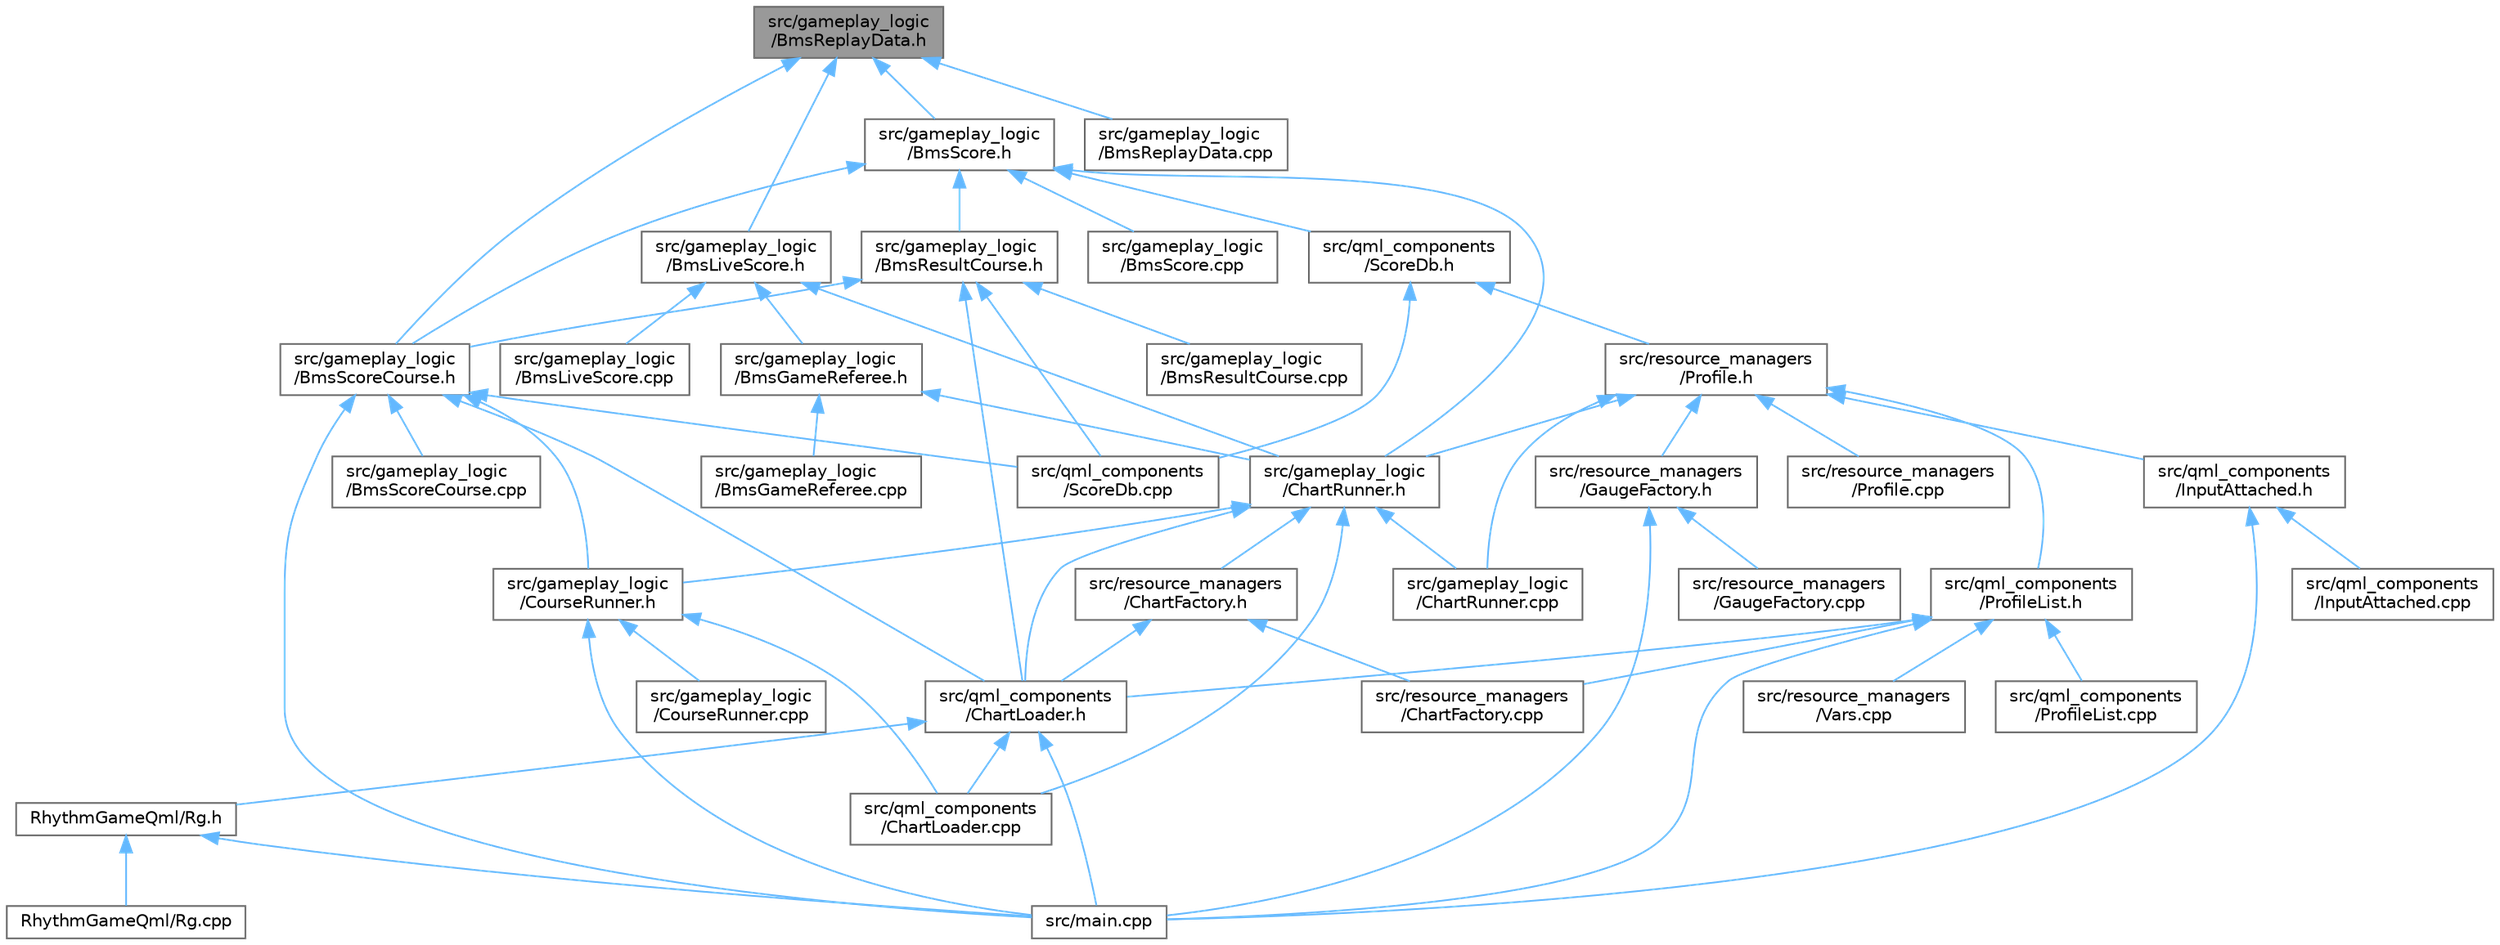 digraph "src/gameplay_logic/BmsReplayData.h"
{
 // LATEX_PDF_SIZE
  bgcolor="transparent";
  edge [fontname=Helvetica,fontsize=10,labelfontname=Helvetica,labelfontsize=10];
  node [fontname=Helvetica,fontsize=10,shape=box,height=0.2,width=0.4];
  Node1 [id="Node000001",label="src/gameplay_logic\l/BmsReplayData.h",height=0.2,width=0.4,color="gray40", fillcolor="grey60", style="filled", fontcolor="black",tooltip=" "];
  Node1 -> Node2 [id="edge1_Node000001_Node000002",dir="back",color="steelblue1",style="solid",tooltip=" "];
  Node2 [id="Node000002",label="src/gameplay_logic\l/BmsLiveScore.h",height=0.2,width=0.4,color="grey40", fillcolor="white", style="filled",URL="$BmsLiveScore_8h.html",tooltip=" "];
  Node2 -> Node3 [id="edge2_Node000002_Node000003",dir="back",color="steelblue1",style="solid",tooltip=" "];
  Node3 [id="Node000003",label="src/gameplay_logic\l/BmsGameReferee.h",height=0.2,width=0.4,color="grey40", fillcolor="white", style="filled",URL="$BmsGameReferee_8h.html",tooltip=" "];
  Node3 -> Node4 [id="edge3_Node000003_Node000004",dir="back",color="steelblue1",style="solid",tooltip=" "];
  Node4 [id="Node000004",label="src/gameplay_logic\l/BmsGameReferee.cpp",height=0.2,width=0.4,color="grey40", fillcolor="white", style="filled",URL="$BmsGameReferee_8cpp.html",tooltip=" "];
  Node3 -> Node5 [id="edge4_Node000003_Node000005",dir="back",color="steelblue1",style="solid",tooltip=" "];
  Node5 [id="Node000005",label="src/gameplay_logic\l/ChartRunner.h",height=0.2,width=0.4,color="grey40", fillcolor="white", style="filled",URL="$ChartRunner_8h.html",tooltip=" "];
  Node5 -> Node6 [id="edge5_Node000005_Node000006",dir="back",color="steelblue1",style="solid",tooltip=" "];
  Node6 [id="Node000006",label="src/gameplay_logic\l/ChartRunner.cpp",height=0.2,width=0.4,color="grey40", fillcolor="white", style="filled",URL="$ChartRunner_8cpp.html",tooltip=" "];
  Node5 -> Node7 [id="edge6_Node000005_Node000007",dir="back",color="steelblue1",style="solid",tooltip=" "];
  Node7 [id="Node000007",label="src/gameplay_logic\l/CourseRunner.h",height=0.2,width=0.4,color="grey40", fillcolor="white", style="filled",URL="$CourseRunner_8h.html",tooltip=" "];
  Node7 -> Node8 [id="edge7_Node000007_Node000008",dir="back",color="steelblue1",style="solid",tooltip=" "];
  Node8 [id="Node000008",label="src/gameplay_logic\l/CourseRunner.cpp",height=0.2,width=0.4,color="grey40", fillcolor="white", style="filled",URL="$CourseRunner_8cpp.html",tooltip=" "];
  Node7 -> Node9 [id="edge8_Node000007_Node000009",dir="back",color="steelblue1",style="solid",tooltip=" "];
  Node9 [id="Node000009",label="src/main.cpp",height=0.2,width=0.4,color="grey40", fillcolor="white", style="filled",URL="$main_8cpp.html",tooltip=" "];
  Node7 -> Node10 [id="edge9_Node000007_Node000010",dir="back",color="steelblue1",style="solid",tooltip=" "];
  Node10 [id="Node000010",label="src/qml_components\l/ChartLoader.cpp",height=0.2,width=0.4,color="grey40", fillcolor="white", style="filled",URL="$ChartLoader_8cpp.html",tooltip=" "];
  Node5 -> Node10 [id="edge10_Node000005_Node000010",dir="back",color="steelblue1",style="solid",tooltip=" "];
  Node5 -> Node11 [id="edge11_Node000005_Node000011",dir="back",color="steelblue1",style="solid",tooltip=" "];
  Node11 [id="Node000011",label="src/qml_components\l/ChartLoader.h",height=0.2,width=0.4,color="grey40", fillcolor="white", style="filled",URL="$ChartLoader_8h.html",tooltip=" "];
  Node11 -> Node12 [id="edge12_Node000011_Node000012",dir="back",color="steelblue1",style="solid",tooltip=" "];
  Node12 [id="Node000012",label="RhythmGameQml/Rg.h",height=0.2,width=0.4,color="grey40", fillcolor="white", style="filled",URL="$Rg_8h.html",tooltip=" "];
  Node12 -> Node13 [id="edge13_Node000012_Node000013",dir="back",color="steelblue1",style="solid",tooltip=" "];
  Node13 [id="Node000013",label="RhythmGameQml/Rg.cpp",height=0.2,width=0.4,color="grey40", fillcolor="white", style="filled",URL="$Rg_8cpp.html",tooltip=" "];
  Node12 -> Node9 [id="edge14_Node000012_Node000009",dir="back",color="steelblue1",style="solid",tooltip=" "];
  Node11 -> Node9 [id="edge15_Node000011_Node000009",dir="back",color="steelblue1",style="solid",tooltip=" "];
  Node11 -> Node10 [id="edge16_Node000011_Node000010",dir="back",color="steelblue1",style="solid",tooltip=" "];
  Node5 -> Node14 [id="edge17_Node000005_Node000014",dir="back",color="steelblue1",style="solid",tooltip=" "];
  Node14 [id="Node000014",label="src/resource_managers\l/ChartFactory.h",height=0.2,width=0.4,color="grey40", fillcolor="white", style="filled",URL="$ChartFactory_8h.html",tooltip=" "];
  Node14 -> Node11 [id="edge18_Node000014_Node000011",dir="back",color="steelblue1",style="solid",tooltip=" "];
  Node14 -> Node15 [id="edge19_Node000014_Node000015",dir="back",color="steelblue1",style="solid",tooltip=" "];
  Node15 [id="Node000015",label="src/resource_managers\l/ChartFactory.cpp",height=0.2,width=0.4,color="grey40", fillcolor="white", style="filled",URL="$ChartFactory_8cpp.html",tooltip=" "];
  Node2 -> Node16 [id="edge20_Node000002_Node000016",dir="back",color="steelblue1",style="solid",tooltip=" "];
  Node16 [id="Node000016",label="src/gameplay_logic\l/BmsLiveScore.cpp",height=0.2,width=0.4,color="grey40", fillcolor="white", style="filled",URL="$BmsLiveScore_8cpp.html",tooltip=" "];
  Node2 -> Node5 [id="edge21_Node000002_Node000005",dir="back",color="steelblue1",style="solid",tooltip=" "];
  Node1 -> Node17 [id="edge22_Node000001_Node000017",dir="back",color="steelblue1",style="solid",tooltip=" "];
  Node17 [id="Node000017",label="src/gameplay_logic\l/BmsReplayData.cpp",height=0.2,width=0.4,color="grey40", fillcolor="white", style="filled",URL="$BmsReplayData_8cpp.html",tooltip=" "];
  Node1 -> Node18 [id="edge23_Node000001_Node000018",dir="back",color="steelblue1",style="solid",tooltip=" "];
  Node18 [id="Node000018",label="src/gameplay_logic\l/BmsScore.h",height=0.2,width=0.4,color="grey40", fillcolor="white", style="filled",URL="$BmsScore_8h.html",tooltip=" "];
  Node18 -> Node19 [id="edge24_Node000018_Node000019",dir="back",color="steelblue1",style="solid",tooltip=" "];
  Node19 [id="Node000019",label="src/gameplay_logic\l/BmsResultCourse.h",height=0.2,width=0.4,color="grey40", fillcolor="white", style="filled",URL="$BmsResultCourse_8h.html",tooltip=" "];
  Node19 -> Node20 [id="edge25_Node000019_Node000020",dir="back",color="steelblue1",style="solid",tooltip=" "];
  Node20 [id="Node000020",label="src/gameplay_logic\l/BmsResultCourse.cpp",height=0.2,width=0.4,color="grey40", fillcolor="white", style="filled",URL="$BmsResultCourse_8cpp.html",tooltip=" "];
  Node19 -> Node21 [id="edge26_Node000019_Node000021",dir="back",color="steelblue1",style="solid",tooltip=" "];
  Node21 [id="Node000021",label="src/gameplay_logic\l/BmsScoreCourse.h",height=0.2,width=0.4,color="grey40", fillcolor="white", style="filled",URL="$BmsScoreCourse_8h.html",tooltip=" "];
  Node21 -> Node22 [id="edge27_Node000021_Node000022",dir="back",color="steelblue1",style="solid",tooltip=" "];
  Node22 [id="Node000022",label="src/gameplay_logic\l/BmsScoreCourse.cpp",height=0.2,width=0.4,color="grey40", fillcolor="white", style="filled",URL="$BmsScoreCourse_8cpp.html",tooltip=" "];
  Node21 -> Node7 [id="edge28_Node000021_Node000007",dir="back",color="steelblue1",style="solid",tooltip=" "];
  Node21 -> Node9 [id="edge29_Node000021_Node000009",dir="back",color="steelblue1",style="solid",tooltip=" "];
  Node21 -> Node11 [id="edge30_Node000021_Node000011",dir="back",color="steelblue1",style="solid",tooltip=" "];
  Node21 -> Node23 [id="edge31_Node000021_Node000023",dir="back",color="steelblue1",style="solid",tooltip=" "];
  Node23 [id="Node000023",label="src/qml_components\l/ScoreDb.cpp",height=0.2,width=0.4,color="grey40", fillcolor="white", style="filled",URL="$ScoreDb_8cpp.html",tooltip=" "];
  Node19 -> Node11 [id="edge32_Node000019_Node000011",dir="back",color="steelblue1",style="solid",tooltip=" "];
  Node19 -> Node23 [id="edge33_Node000019_Node000023",dir="back",color="steelblue1",style="solid",tooltip=" "];
  Node18 -> Node24 [id="edge34_Node000018_Node000024",dir="back",color="steelblue1",style="solid",tooltip=" "];
  Node24 [id="Node000024",label="src/gameplay_logic\l/BmsScore.cpp",height=0.2,width=0.4,color="grey40", fillcolor="white", style="filled",URL="$BmsScore_8cpp.html",tooltip=" "];
  Node18 -> Node21 [id="edge35_Node000018_Node000021",dir="back",color="steelblue1",style="solid",tooltip=" "];
  Node18 -> Node5 [id="edge36_Node000018_Node000005",dir="back",color="steelblue1",style="solid",tooltip=" "];
  Node18 -> Node25 [id="edge37_Node000018_Node000025",dir="back",color="steelblue1",style="solid",tooltip=" "];
  Node25 [id="Node000025",label="src/qml_components\l/ScoreDb.h",height=0.2,width=0.4,color="grey40", fillcolor="white", style="filled",URL="$ScoreDb_8h.html",tooltip=" "];
  Node25 -> Node23 [id="edge38_Node000025_Node000023",dir="back",color="steelblue1",style="solid",tooltip=" "];
  Node25 -> Node26 [id="edge39_Node000025_Node000026",dir="back",color="steelblue1",style="solid",tooltip=" "];
  Node26 [id="Node000026",label="src/resource_managers\l/Profile.h",height=0.2,width=0.4,color="grey40", fillcolor="white", style="filled",URL="$Profile_8h.html",tooltip=" "];
  Node26 -> Node6 [id="edge40_Node000026_Node000006",dir="back",color="steelblue1",style="solid",tooltip=" "];
  Node26 -> Node5 [id="edge41_Node000026_Node000005",dir="back",color="steelblue1",style="solid",tooltip=" "];
  Node26 -> Node27 [id="edge42_Node000026_Node000027",dir="back",color="steelblue1",style="solid",tooltip=" "];
  Node27 [id="Node000027",label="src/qml_components\l/InputAttached.h",height=0.2,width=0.4,color="grey40", fillcolor="white", style="filled",URL="$InputAttached_8h.html",tooltip=" "];
  Node27 -> Node9 [id="edge43_Node000027_Node000009",dir="back",color="steelblue1",style="solid",tooltip=" "];
  Node27 -> Node28 [id="edge44_Node000027_Node000028",dir="back",color="steelblue1",style="solid",tooltip=" "];
  Node28 [id="Node000028",label="src/qml_components\l/InputAttached.cpp",height=0.2,width=0.4,color="grey40", fillcolor="white", style="filled",URL="$InputAttached_8cpp.html",tooltip=" "];
  Node26 -> Node29 [id="edge45_Node000026_Node000029",dir="back",color="steelblue1",style="solid",tooltip=" "];
  Node29 [id="Node000029",label="src/qml_components\l/ProfileList.h",height=0.2,width=0.4,color="grey40", fillcolor="white", style="filled",URL="$ProfileList_8h.html",tooltip=" "];
  Node29 -> Node9 [id="edge46_Node000029_Node000009",dir="back",color="steelblue1",style="solid",tooltip=" "];
  Node29 -> Node11 [id="edge47_Node000029_Node000011",dir="back",color="steelblue1",style="solid",tooltip=" "];
  Node29 -> Node30 [id="edge48_Node000029_Node000030",dir="back",color="steelblue1",style="solid",tooltip=" "];
  Node30 [id="Node000030",label="src/qml_components\l/ProfileList.cpp",height=0.2,width=0.4,color="grey40", fillcolor="white", style="filled",URL="$ProfileList_8cpp.html",tooltip=" "];
  Node29 -> Node15 [id="edge49_Node000029_Node000015",dir="back",color="steelblue1",style="solid",tooltip=" "];
  Node29 -> Node31 [id="edge50_Node000029_Node000031",dir="back",color="steelblue1",style="solid",tooltip=" "];
  Node31 [id="Node000031",label="src/resource_managers\l/Vars.cpp",height=0.2,width=0.4,color="grey40", fillcolor="white", style="filled",URL="$Vars_8cpp.html",tooltip=" "];
  Node26 -> Node32 [id="edge51_Node000026_Node000032",dir="back",color="steelblue1",style="solid",tooltip=" "];
  Node32 [id="Node000032",label="src/resource_managers\l/GaugeFactory.h",height=0.2,width=0.4,color="grey40", fillcolor="white", style="filled",URL="$GaugeFactory_8h.html",tooltip=" "];
  Node32 -> Node9 [id="edge52_Node000032_Node000009",dir="back",color="steelblue1",style="solid",tooltip=" "];
  Node32 -> Node33 [id="edge53_Node000032_Node000033",dir="back",color="steelblue1",style="solid",tooltip=" "];
  Node33 [id="Node000033",label="src/resource_managers\l/GaugeFactory.cpp",height=0.2,width=0.4,color="grey40", fillcolor="white", style="filled",URL="$GaugeFactory_8cpp.html",tooltip=" "];
  Node26 -> Node34 [id="edge54_Node000026_Node000034",dir="back",color="steelblue1",style="solid",tooltip=" "];
  Node34 [id="Node000034",label="src/resource_managers\l/Profile.cpp",height=0.2,width=0.4,color="grey40", fillcolor="white", style="filled",URL="$Profile_8cpp.html",tooltip=" "];
  Node1 -> Node21 [id="edge55_Node000001_Node000021",dir="back",color="steelblue1",style="solid",tooltip=" "];
}
